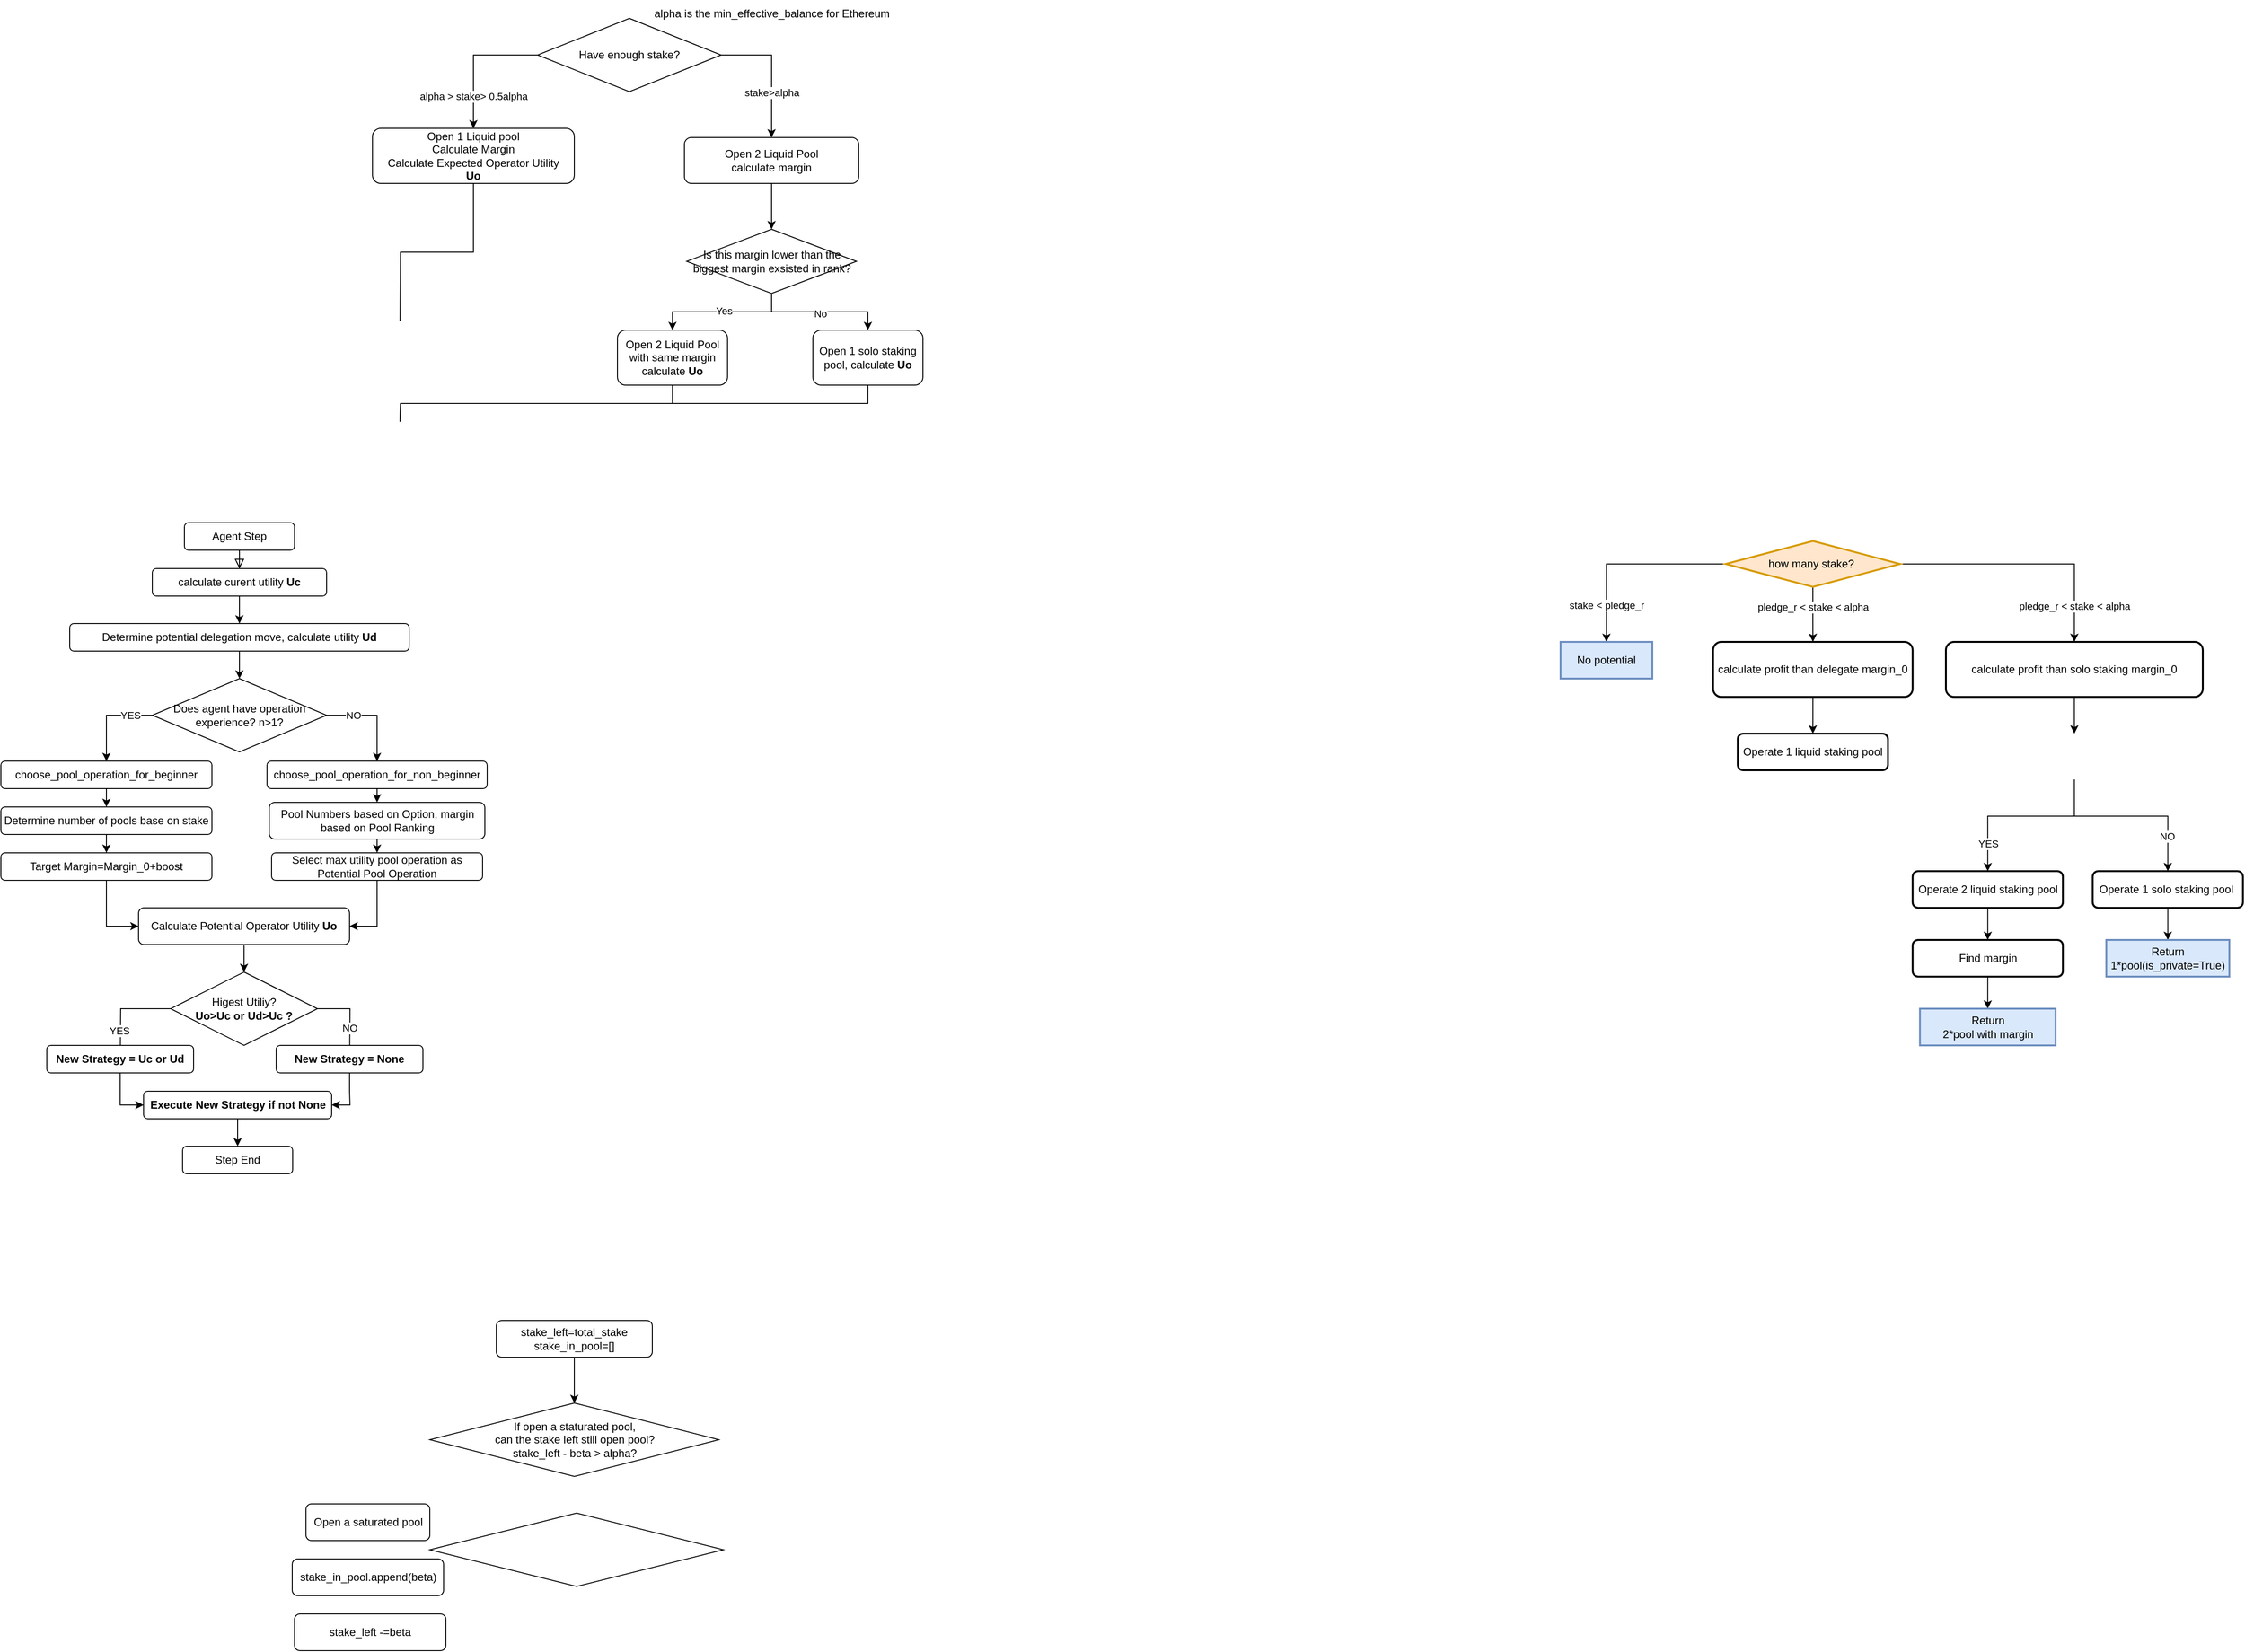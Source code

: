 <mxfile version="21.6.8" type="github">
  <diagram id="C5RBs43oDa-KdzZeNtuy" name="Page-1">
    <mxGraphModel dx="2177" dy="1310" grid="1" gridSize="10" guides="1" tooltips="1" connect="1" arrows="1" fold="1" page="1" pageScale="1" pageWidth="3300" pageHeight="2339" math="0" shadow="0">
      <root>
        <mxCell id="WIyWlLk6GJQsqaUBKTNV-0" />
        <mxCell id="WIyWlLk6GJQsqaUBKTNV-1" parent="WIyWlLk6GJQsqaUBKTNV-0" />
        <mxCell id="WIyWlLk6GJQsqaUBKTNV-2" value="" style="rounded=0;html=1;jettySize=auto;orthogonalLoop=1;fontSize=11;endArrow=block;endFill=0;endSize=8;strokeWidth=1;shadow=0;labelBackgroundColor=none;edgeStyle=orthogonalEdgeStyle;entryX=0.5;entryY=0;entryDx=0;entryDy=0;" parent="WIyWlLk6GJQsqaUBKTNV-1" source="WIyWlLk6GJQsqaUBKTNV-3" target="a9UgPh2QfmWiCxSZH3iU-0" edge="1">
          <mxGeometry relative="1" as="geometry" />
        </mxCell>
        <mxCell id="WIyWlLk6GJQsqaUBKTNV-3" value="Agent Step" style="rounded=1;whiteSpace=wrap;html=1;fontSize=12;glass=0;strokeWidth=1;shadow=0;" parent="WIyWlLk6GJQsqaUBKTNV-1" vertex="1">
          <mxGeometry x="580" y="630" width="120" height="30" as="geometry" />
        </mxCell>
        <mxCell id="a9UgPh2QfmWiCxSZH3iU-2" style="edgeStyle=orthogonalEdgeStyle;rounded=0;orthogonalLoop=1;jettySize=auto;html=1;exitX=0.5;exitY=1;exitDx=0;exitDy=0;entryX=0.5;entryY=0;entryDx=0;entryDy=0;" parent="WIyWlLk6GJQsqaUBKTNV-1" source="a9UgPh2QfmWiCxSZH3iU-0" target="a9UgPh2QfmWiCxSZH3iU-1" edge="1">
          <mxGeometry relative="1" as="geometry" />
        </mxCell>
        <mxCell id="a9UgPh2QfmWiCxSZH3iU-0" value="calculate curent utility&amp;nbsp;&lt;b&gt;Uc&lt;/b&gt;" style="rounded=1;whiteSpace=wrap;html=1;" parent="WIyWlLk6GJQsqaUBKTNV-1" vertex="1">
          <mxGeometry x="545" y="680" width="190" height="30" as="geometry" />
        </mxCell>
        <mxCell id="a9UgPh2QfmWiCxSZH3iU-33" value="" style="edgeStyle=orthogonalEdgeStyle;rounded=0;orthogonalLoop=1;jettySize=auto;html=1;" parent="WIyWlLk6GJQsqaUBKTNV-1" source="a9UgPh2QfmWiCxSZH3iU-1" target="a9UgPh2QfmWiCxSZH3iU-4" edge="1">
          <mxGeometry relative="1" as="geometry" />
        </mxCell>
        <mxCell id="a9UgPh2QfmWiCxSZH3iU-1" value="Determine potential delegation move, calculate utility&amp;nbsp;&lt;b&gt;Ud&lt;/b&gt;" style="rounded=1;whiteSpace=wrap;html=1;" parent="WIyWlLk6GJQsqaUBKTNV-1" vertex="1">
          <mxGeometry x="455" y="740" width="370" height="30" as="geometry" />
        </mxCell>
        <mxCell id="UEYxBKMdJsBArP-yisD0-56" style="edgeStyle=orthogonalEdgeStyle;rounded=0;orthogonalLoop=1;jettySize=auto;html=1;exitX=0;exitY=0.5;exitDx=0;exitDy=0;entryX=0.5;entryY=0;entryDx=0;entryDy=0;" edge="1" parent="WIyWlLk6GJQsqaUBKTNV-1" source="a9UgPh2QfmWiCxSZH3iU-4" target="UEYxBKMdJsBArP-yisD0-52">
          <mxGeometry relative="1" as="geometry" />
        </mxCell>
        <mxCell id="UEYxBKMdJsBArP-yisD0-57" value="YES" style="edgeLabel;html=1;align=center;verticalAlign=middle;resizable=0;points=[];" vertex="1" connectable="0" parent="UEYxBKMdJsBArP-yisD0-56">
          <mxGeometry x="-0.053" y="-1" relative="1" as="geometry">
            <mxPoint x="23" y="1" as="offset" />
          </mxGeometry>
        </mxCell>
        <mxCell id="UEYxBKMdJsBArP-yisD0-59" style="edgeStyle=orthogonalEdgeStyle;rounded=0;orthogonalLoop=1;jettySize=auto;html=1;exitX=1;exitY=0.5;exitDx=0;exitDy=0;entryX=0.5;entryY=0;entryDx=0;entryDy=0;" edge="1" parent="WIyWlLk6GJQsqaUBKTNV-1" source="a9UgPh2QfmWiCxSZH3iU-4" target="UEYxBKMdJsBArP-yisD0-58">
          <mxGeometry relative="1" as="geometry" />
        </mxCell>
        <mxCell id="UEYxBKMdJsBArP-yisD0-60" value="NO" style="edgeLabel;html=1;align=center;verticalAlign=middle;resizable=0;points=[];" vertex="1" connectable="0" parent="UEYxBKMdJsBArP-yisD0-59">
          <mxGeometry x="-0.611" y="3" relative="1" as="geometry">
            <mxPoint x="8" y="3" as="offset" />
          </mxGeometry>
        </mxCell>
        <mxCell id="a9UgPh2QfmWiCxSZH3iU-4" value="Does agent have operation &lt;br&gt;experience? n&amp;gt;1?" style="rhombus;whiteSpace=wrap;html=1;" parent="WIyWlLk6GJQsqaUBKTNV-1" vertex="1">
          <mxGeometry x="545" y="800" width="190" height="80" as="geometry" />
        </mxCell>
        <mxCell id="a9UgPh2QfmWiCxSZH3iU-11" style="edgeStyle=orthogonalEdgeStyle;rounded=0;orthogonalLoop=1;jettySize=auto;html=1;entryX=0.5;entryY=0;entryDx=0;entryDy=0;" parent="WIyWlLk6GJQsqaUBKTNV-1" source="a9UgPh2QfmWiCxSZH3iU-5" target="a9UgPh2QfmWiCxSZH3iU-10" edge="1">
          <mxGeometry relative="1" as="geometry">
            <Array as="points">
              <mxPoint x="895" y="120" />
              <mxPoint x="895" y="200" />
            </Array>
          </mxGeometry>
        </mxCell>
        <mxCell id="a9UgPh2QfmWiCxSZH3iU-13" value="alpha &amp;gt; stake&amp;gt; 0.5alpha" style="edgeLabel;html=1;align=center;verticalAlign=middle;resizable=0;points=[];" parent="a9UgPh2QfmWiCxSZH3iU-11" vertex="1" connectable="0">
          <mxGeometry x="0.026" y="1" relative="1" as="geometry">
            <mxPoint x="-1" y="38" as="offset" />
          </mxGeometry>
        </mxCell>
        <mxCell id="a9UgPh2QfmWiCxSZH3iU-15" style="edgeStyle=orthogonalEdgeStyle;rounded=0;orthogonalLoop=1;jettySize=auto;html=1;exitX=1;exitY=0.5;exitDx=0;exitDy=0;" parent="WIyWlLk6GJQsqaUBKTNV-1" source="a9UgPh2QfmWiCxSZH3iU-5" target="a9UgPh2QfmWiCxSZH3iU-6" edge="1">
          <mxGeometry relative="1" as="geometry" />
        </mxCell>
        <mxCell id="a9UgPh2QfmWiCxSZH3iU-16" value="stake&amp;gt;alpha" style="edgeLabel;html=1;align=center;verticalAlign=middle;resizable=0;points=[];" parent="a9UgPh2QfmWiCxSZH3iU-15" vertex="1" connectable="0">
          <mxGeometry x="0.453" relative="1" as="geometry">
            <mxPoint y="-10" as="offset" />
          </mxGeometry>
        </mxCell>
        <mxCell id="a9UgPh2QfmWiCxSZH3iU-5" value="Have enough stake?" style="rhombus;whiteSpace=wrap;html=1;" parent="WIyWlLk6GJQsqaUBKTNV-1" vertex="1">
          <mxGeometry x="965" y="80" width="200" height="80" as="geometry" />
        </mxCell>
        <mxCell id="a9UgPh2QfmWiCxSZH3iU-25" value="" style="edgeStyle=orthogonalEdgeStyle;rounded=0;orthogonalLoop=1;jettySize=auto;html=1;" parent="WIyWlLk6GJQsqaUBKTNV-1" source="a9UgPh2QfmWiCxSZH3iU-6" target="a9UgPh2QfmWiCxSZH3iU-23" edge="1">
          <mxGeometry relative="1" as="geometry" />
        </mxCell>
        <mxCell id="a9UgPh2QfmWiCxSZH3iU-6" value="Open 2 Liquid Pool&lt;br&gt;calculate margin" style="rounded=1;whiteSpace=wrap;html=1;" parent="WIyWlLk6GJQsqaUBKTNV-1" vertex="1">
          <mxGeometry x="1125" y="210" width="190" height="50" as="geometry" />
        </mxCell>
        <mxCell id="a9UgPh2QfmWiCxSZH3iU-59" style="edgeStyle=orthogonalEdgeStyle;rounded=0;orthogonalLoop=1;jettySize=auto;html=1;exitX=0.5;exitY=1;exitDx=0;exitDy=0;endArrow=none;endFill=0;" parent="WIyWlLk6GJQsqaUBKTNV-1" source="a9UgPh2QfmWiCxSZH3iU-10" edge="1">
          <mxGeometry relative="1" as="geometry">
            <mxPoint x="815" y="410" as="targetPoint" />
          </mxGeometry>
        </mxCell>
        <mxCell id="a9UgPh2QfmWiCxSZH3iU-10" value="&lt;font style=&quot;font-size: 12px;&quot;&gt;&lt;font style=&quot;font-size: 12px;&quot;&gt;Open 1 Liquid pool&lt;br&gt;Calculate Margin&lt;br&gt;Calculate Expected Operator Utility &lt;br&gt;&lt;/font&gt;&lt;b&gt;Uo&lt;/b&gt;&lt;/font&gt;" style="rounded=1;whiteSpace=wrap;html=1;" parent="WIyWlLk6GJQsqaUBKTNV-1" vertex="1">
          <mxGeometry x="785" y="200" width="220" height="60" as="geometry" />
        </mxCell>
        <mxCell id="a9UgPh2QfmWiCxSZH3iU-28" value="" style="edgeStyle=orthogonalEdgeStyle;rounded=0;orthogonalLoop=1;jettySize=auto;html=1;" parent="WIyWlLk6GJQsqaUBKTNV-1" source="a9UgPh2QfmWiCxSZH3iU-23" target="a9UgPh2QfmWiCxSZH3iU-27" edge="1">
          <mxGeometry relative="1" as="geometry" />
        </mxCell>
        <mxCell id="a9UgPh2QfmWiCxSZH3iU-30" value="No" style="edgeLabel;html=1;align=center;verticalAlign=middle;resizable=0;points=[];" parent="a9UgPh2QfmWiCxSZH3iU-28" vertex="1" connectable="0">
          <mxGeometry x="0.001" y="-2" relative="1" as="geometry">
            <mxPoint as="offset" />
          </mxGeometry>
        </mxCell>
        <mxCell id="a9UgPh2QfmWiCxSZH3iU-29" style="edgeStyle=orthogonalEdgeStyle;rounded=0;orthogonalLoop=1;jettySize=auto;html=1;exitX=0.5;exitY=1;exitDx=0;exitDy=0;entryX=0.5;entryY=0;entryDx=0;entryDy=0;" parent="WIyWlLk6GJQsqaUBKTNV-1" source="a9UgPh2QfmWiCxSZH3iU-23" target="a9UgPh2QfmWiCxSZH3iU-26" edge="1">
          <mxGeometry relative="1" as="geometry" />
        </mxCell>
        <mxCell id="a9UgPh2QfmWiCxSZH3iU-31" value="Yes" style="edgeLabel;html=1;align=center;verticalAlign=middle;resizable=0;points=[];" parent="a9UgPh2QfmWiCxSZH3iU-29" vertex="1" connectable="0">
          <mxGeometry x="-0.018" y="-1" relative="1" as="geometry">
            <mxPoint as="offset" />
          </mxGeometry>
        </mxCell>
        <mxCell id="a9UgPh2QfmWiCxSZH3iU-23" value="Is this margin lower than the biggest margin exsisted in rank?" style="rhombus;whiteSpace=wrap;html=1;" parent="WIyWlLk6GJQsqaUBKTNV-1" vertex="1">
          <mxGeometry x="1127.5" y="310" width="185" height="70" as="geometry" />
        </mxCell>
        <mxCell id="a9UgPh2QfmWiCxSZH3iU-55" style="edgeStyle=orthogonalEdgeStyle;rounded=0;orthogonalLoop=1;jettySize=auto;html=1;exitX=0.5;exitY=1;exitDx=0;exitDy=0;horizontal=1;startArrow=none;startFill=0;endArrow=none;endFill=0;" parent="WIyWlLk6GJQsqaUBKTNV-1" source="a9UgPh2QfmWiCxSZH3iU-26" edge="1">
          <mxGeometry relative="1" as="geometry">
            <mxPoint x="815" y="520" as="targetPoint" />
          </mxGeometry>
        </mxCell>
        <mxCell id="a9UgPh2QfmWiCxSZH3iU-26" value="Open 2 Liquid Pool with same margin&lt;br&gt;calculate &lt;b&gt;Uo&lt;/b&gt;" style="rounded=1;whiteSpace=wrap;html=1;" parent="WIyWlLk6GJQsqaUBKTNV-1" vertex="1">
          <mxGeometry x="1052" y="420" width="120" height="60" as="geometry" />
        </mxCell>
        <mxCell id="a9UgPh2QfmWiCxSZH3iU-57" style="edgeStyle=orthogonalEdgeStyle;rounded=0;orthogonalLoop=1;jettySize=auto;html=1;exitX=0.5;exitY=1;exitDx=0;exitDy=0;endArrow=none;endFill=0;" parent="WIyWlLk6GJQsqaUBKTNV-1" source="a9UgPh2QfmWiCxSZH3iU-27" edge="1">
          <mxGeometry relative="1" as="geometry">
            <mxPoint x="815" y="520" as="targetPoint" />
          </mxGeometry>
        </mxCell>
        <mxCell id="a9UgPh2QfmWiCxSZH3iU-27" value="Open 1 solo staking pool, calculate &lt;b&gt;Uo&lt;/b&gt;" style="rounded=1;whiteSpace=wrap;html=1;" parent="WIyWlLk6GJQsqaUBKTNV-1" vertex="1">
          <mxGeometry x="1265" y="420" width="120" height="60" as="geometry" />
        </mxCell>
        <mxCell id="a9UgPh2QfmWiCxSZH3iU-38" style="edgeStyle=orthogonalEdgeStyle;rounded=0;orthogonalLoop=1;jettySize=auto;html=1;entryX=0.5;entryY=0;entryDx=0;entryDy=0;" parent="WIyWlLk6GJQsqaUBKTNV-1" edge="1">
          <mxGeometry relative="1" as="geometry">
            <mxPoint x="640" y="920" as="sourcePoint" />
            <mxPoint x="640" y="920" as="targetPoint" />
          </mxGeometry>
        </mxCell>
        <mxCell id="UEYxBKMdJsBArP-yisD0-64" style="edgeStyle=orthogonalEdgeStyle;rounded=0;orthogonalLoop=1;jettySize=auto;html=1;exitX=0.5;exitY=1;exitDx=0;exitDy=0;entryX=0.5;entryY=0;entryDx=0;entryDy=0;" edge="1" parent="WIyWlLk6GJQsqaUBKTNV-1" source="a9UgPh2QfmWiCxSZH3iU-46" target="a9UgPh2QfmWiCxSZH3iU-52">
          <mxGeometry relative="1" as="geometry" />
        </mxCell>
        <mxCell id="a9UgPh2QfmWiCxSZH3iU-46" value="Calculate Potential Operator Utility &lt;b&gt;Uo&lt;/b&gt;" style="rounded=1;whiteSpace=wrap;html=1;" parent="WIyWlLk6GJQsqaUBKTNV-1" vertex="1">
          <mxGeometry x="530" y="1050" width="230" height="40" as="geometry" />
        </mxCell>
        <mxCell id="UEYxBKMdJsBArP-yisD0-81" style="edgeStyle=orthogonalEdgeStyle;rounded=0;orthogonalLoop=1;jettySize=auto;html=1;exitX=0;exitY=0.5;exitDx=0;exitDy=0;" edge="1" parent="WIyWlLk6GJQsqaUBKTNV-1" source="a9UgPh2QfmWiCxSZH3iU-52">
          <mxGeometry relative="1" as="geometry">
            <mxPoint x="510" y="1225" as="targetPoint" />
          </mxGeometry>
        </mxCell>
        <mxCell id="UEYxBKMdJsBArP-yisD0-83" value="YES" style="edgeLabel;html=1;align=center;verticalAlign=middle;resizable=0;points=[];" vertex="1" connectable="0" parent="UEYxBKMdJsBArP-yisD0-81">
          <mxGeometry x="0.525" y="-1" relative="1" as="geometry">
            <mxPoint y="-13" as="offset" />
          </mxGeometry>
        </mxCell>
        <mxCell id="UEYxBKMdJsBArP-yisD0-82" style="edgeStyle=orthogonalEdgeStyle;rounded=0;orthogonalLoop=1;jettySize=auto;html=1;exitX=1;exitY=0.5;exitDx=0;exitDy=0;" edge="1" parent="WIyWlLk6GJQsqaUBKTNV-1" source="a9UgPh2QfmWiCxSZH3iU-52">
          <mxGeometry relative="1" as="geometry">
            <mxPoint x="760" y="1225" as="targetPoint" />
          </mxGeometry>
        </mxCell>
        <mxCell id="UEYxBKMdJsBArP-yisD0-84" value="NO" style="edgeLabel;html=1;align=center;verticalAlign=middle;resizable=0;points=[];" vertex="1" connectable="0" parent="UEYxBKMdJsBArP-yisD0-82">
          <mxGeometry x="0.372" relative="1" as="geometry">
            <mxPoint y="-13" as="offset" />
          </mxGeometry>
        </mxCell>
        <mxCell id="a9UgPh2QfmWiCxSZH3iU-52" value="Higest Utiliy?&lt;br&gt;&lt;b&gt;Uo&amp;gt;Uc or Ud&amp;gt;Uc ?&lt;/b&gt;" style="rhombus;whiteSpace=wrap;html=1;" parent="WIyWlLk6GJQsqaUBKTNV-1" vertex="1">
          <mxGeometry x="565" y="1120" width="160" height="80" as="geometry" />
        </mxCell>
        <mxCell id="a9UgPh2QfmWiCxSZH3iU-60" value="alpha is the min_effective_balance for Ethereum" style="text;html=1;align=center;verticalAlign=middle;resizable=0;points=[];autosize=1;strokeColor=none;fillColor=none;" parent="WIyWlLk6GJQsqaUBKTNV-1" vertex="1">
          <mxGeometry x="1080" y="60" width="280" height="30" as="geometry" />
        </mxCell>
        <mxCell id="UEYxBKMdJsBArP-yisD0-103" style="edgeStyle=orthogonalEdgeStyle;rounded=0;orthogonalLoop=1;jettySize=auto;html=1;exitX=0.5;exitY=1;exitDx=0;exitDy=0;entryX=0;entryY=0.5;entryDx=0;entryDy=0;" edge="1" parent="WIyWlLk6GJQsqaUBKTNV-1" source="a9UgPh2QfmWiCxSZH3iU-62" target="UEYxBKMdJsBArP-yisD0-66">
          <mxGeometry relative="1" as="geometry" />
        </mxCell>
        <mxCell id="a9UgPh2QfmWiCxSZH3iU-62" value="&lt;b&gt;New Strategy = Uc or Ud&lt;/b&gt;" style="rounded=1;whiteSpace=wrap;html=1;" parent="WIyWlLk6GJQsqaUBKTNV-1" vertex="1">
          <mxGeometry x="430" y="1200" width="160" height="30" as="geometry" />
        </mxCell>
        <mxCell id="UEYxBKMdJsBArP-yisD0-3" value="" style="edgeStyle=orthogonalEdgeStyle;rounded=0;orthogonalLoop=1;jettySize=auto;html=1;" edge="1" parent="WIyWlLk6GJQsqaUBKTNV-1" source="UEYxBKMdJsBArP-yisD0-1" target="UEYxBKMdJsBArP-yisD0-2">
          <mxGeometry relative="1" as="geometry" />
        </mxCell>
        <mxCell id="UEYxBKMdJsBArP-yisD0-6" value="stake &amp;lt; pledge_r" style="edgeLabel;html=1;align=center;verticalAlign=middle;resizable=0;points=[];" vertex="1" connectable="0" parent="UEYxBKMdJsBArP-yisD0-3">
          <mxGeometry x="0.623" relative="1" as="geometry">
            <mxPoint as="offset" />
          </mxGeometry>
        </mxCell>
        <mxCell id="UEYxBKMdJsBArP-yisD0-7" style="edgeStyle=orthogonalEdgeStyle;rounded=0;orthogonalLoop=1;jettySize=auto;html=1;exitX=0.5;exitY=1;exitDx=0;exitDy=0;exitPerimeter=0;" edge="1" parent="WIyWlLk6GJQsqaUBKTNV-1" source="UEYxBKMdJsBArP-yisD0-1" target="UEYxBKMdJsBArP-yisD0-4">
          <mxGeometry relative="1" as="geometry" />
        </mxCell>
        <mxCell id="UEYxBKMdJsBArP-yisD0-8" value="pledge_r &amp;lt; stake &amp;lt; alpha" style="edgeLabel;html=1;align=center;verticalAlign=middle;resizable=0;points=[];" vertex="1" connectable="0" parent="UEYxBKMdJsBArP-yisD0-7">
          <mxGeometry x="-0.286" relative="1" as="geometry">
            <mxPoint as="offset" />
          </mxGeometry>
        </mxCell>
        <mxCell id="UEYxBKMdJsBArP-yisD0-9" style="edgeStyle=orthogonalEdgeStyle;rounded=0;orthogonalLoop=1;jettySize=auto;html=1;exitX=1;exitY=0.5;exitDx=0;exitDy=0;exitPerimeter=0;entryX=0.5;entryY=0;entryDx=0;entryDy=0;" edge="1" parent="WIyWlLk6GJQsqaUBKTNV-1" source="UEYxBKMdJsBArP-yisD0-1" target="UEYxBKMdJsBArP-yisD0-5">
          <mxGeometry relative="1" as="geometry" />
        </mxCell>
        <mxCell id="UEYxBKMdJsBArP-yisD0-10" value="pledge_r &amp;lt; stake &amp;lt; alpha" style="edgeLabel;html=1;align=center;verticalAlign=middle;resizable=0;points=[];" vertex="1" connectable="0" parent="UEYxBKMdJsBArP-yisD0-9">
          <mxGeometry x="0.538" y="-3" relative="1" as="geometry">
            <mxPoint x="3" y="24" as="offset" />
          </mxGeometry>
        </mxCell>
        <mxCell id="UEYxBKMdJsBArP-yisD0-1" value="how many stake?&amp;nbsp;" style="strokeWidth=2;html=1;shape=mxgraph.flowchart.decision;whiteSpace=wrap;fillColor=#ffe6cc;strokeColor=#d79b00;" vertex="1" parent="WIyWlLk6GJQsqaUBKTNV-1">
          <mxGeometry x="2260" y="650" width="190" height="50" as="geometry" />
        </mxCell>
        <mxCell id="UEYxBKMdJsBArP-yisD0-2" value="No potential" style="whiteSpace=wrap;html=1;strokeWidth=2;fillColor=#dae8fc;strokeColor=#6c8ebf;" vertex="1" parent="WIyWlLk6GJQsqaUBKTNV-1">
          <mxGeometry x="2080" y="760" width="100" height="40" as="geometry" />
        </mxCell>
        <mxCell id="UEYxBKMdJsBArP-yisD0-15" style="edgeStyle=orthogonalEdgeStyle;rounded=0;orthogonalLoop=1;jettySize=auto;html=1;" edge="1" parent="WIyWlLk6GJQsqaUBKTNV-1" source="UEYxBKMdJsBArP-yisD0-4">
          <mxGeometry relative="1" as="geometry">
            <mxPoint x="2355" y="860" as="targetPoint" />
          </mxGeometry>
        </mxCell>
        <mxCell id="UEYxBKMdJsBArP-yisD0-4" value="calculate profit than delegate margin_0" style="whiteSpace=wrap;html=1;strokeWidth=2;rounded=1;" vertex="1" parent="WIyWlLk6GJQsqaUBKTNV-1">
          <mxGeometry x="2246.25" y="760" width="217.5" height="60" as="geometry" />
        </mxCell>
        <mxCell id="UEYxBKMdJsBArP-yisD0-16" style="edgeStyle=orthogonalEdgeStyle;rounded=0;orthogonalLoop=1;jettySize=auto;html=1;entryX=0.5;entryY=0;entryDx=0;entryDy=0;entryPerimeter=0;" edge="1" parent="WIyWlLk6GJQsqaUBKTNV-1" source="UEYxBKMdJsBArP-yisD0-5">
          <mxGeometry relative="1" as="geometry">
            <mxPoint x="2640" y="860" as="targetPoint" />
          </mxGeometry>
        </mxCell>
        <mxCell id="UEYxBKMdJsBArP-yisD0-5" value="calculate profit than solo staking margin_0" style="whiteSpace=wrap;html=1;strokeWidth=2;rounded=1;" vertex="1" parent="WIyWlLk6GJQsqaUBKTNV-1">
          <mxGeometry x="2500" y="760" width="280" height="60" as="geometry" />
        </mxCell>
        <mxCell id="UEYxBKMdJsBArP-yisD0-24" style="edgeStyle=orthogonalEdgeStyle;rounded=0;orthogonalLoop=1;jettySize=auto;html=1;entryX=0.5;entryY=0;entryDx=0;entryDy=0;" edge="1" parent="WIyWlLk6GJQsqaUBKTNV-1" target="UEYxBKMdJsBArP-yisD0-23">
          <mxGeometry relative="1" as="geometry">
            <mxPoint x="2640" y="910.0" as="sourcePoint" />
            <Array as="points">
              <mxPoint x="2640" y="950" />
              <mxPoint x="2546" y="950" />
            </Array>
          </mxGeometry>
        </mxCell>
        <mxCell id="UEYxBKMdJsBArP-yisD0-25" value="YES" style="edgeLabel;html=1;align=center;verticalAlign=middle;resizable=0;points=[];" vertex="1" connectable="0" parent="UEYxBKMdJsBArP-yisD0-24">
          <mxGeometry x="-0.259" y="2" relative="1" as="geometry">
            <mxPoint x="-62" y="28" as="offset" />
          </mxGeometry>
        </mxCell>
        <mxCell id="UEYxBKMdJsBArP-yisD0-30" style="edgeStyle=orthogonalEdgeStyle;rounded=0;orthogonalLoop=1;jettySize=auto;html=1;exitX=0.5;exitY=1;exitDx=0;exitDy=0;exitPerimeter=0;entryX=0.5;entryY=0;entryDx=0;entryDy=0;" edge="1" parent="WIyWlLk6GJQsqaUBKTNV-1" target="UEYxBKMdJsBArP-yisD0-27">
          <mxGeometry relative="1" as="geometry">
            <mxPoint x="2640" y="910.0" as="sourcePoint" />
            <Array as="points">
              <mxPoint x="2640" y="950" />
              <mxPoint x="2742" y="950" />
            </Array>
          </mxGeometry>
        </mxCell>
        <mxCell id="UEYxBKMdJsBArP-yisD0-31" value="NO" style="edgeLabel;html=1;align=center;verticalAlign=middle;resizable=0;points=[];" vertex="1" connectable="0" parent="UEYxBKMdJsBArP-yisD0-30">
          <mxGeometry x="0.627" y="-1" relative="1" as="geometry">
            <mxPoint as="offset" />
          </mxGeometry>
        </mxCell>
        <mxCell id="UEYxBKMdJsBArP-yisD0-17" value="Operate 1 liquid staking pool" style="whiteSpace=wrap;html=1;strokeWidth=2;rounded=1;" vertex="1" parent="WIyWlLk6GJQsqaUBKTNV-1">
          <mxGeometry x="2273.12" y="860" width="163.75" height="40" as="geometry" />
        </mxCell>
        <mxCell id="UEYxBKMdJsBArP-yisD0-37" style="edgeStyle=orthogonalEdgeStyle;rounded=0;orthogonalLoop=1;jettySize=auto;html=1;exitX=0.5;exitY=1;exitDx=0;exitDy=0;entryX=0.5;entryY=0;entryDx=0;entryDy=0;" edge="1" parent="WIyWlLk6GJQsqaUBKTNV-1" source="UEYxBKMdJsBArP-yisD0-23" target="UEYxBKMdJsBArP-yisD0-35">
          <mxGeometry relative="1" as="geometry" />
        </mxCell>
        <mxCell id="UEYxBKMdJsBArP-yisD0-23" value="Operate 2 liquid staking pool" style="whiteSpace=wrap;html=1;strokeWidth=2;rounded=1;" vertex="1" parent="WIyWlLk6GJQsqaUBKTNV-1">
          <mxGeometry x="2463.75" y="1010" width="163.75" height="40" as="geometry" />
        </mxCell>
        <mxCell id="UEYxBKMdJsBArP-yisD0-41" style="edgeStyle=orthogonalEdgeStyle;rounded=0;orthogonalLoop=1;jettySize=auto;html=1;exitX=0.5;exitY=1;exitDx=0;exitDy=0;entryX=0.5;entryY=0;entryDx=0;entryDy=0;" edge="1" parent="WIyWlLk6GJQsqaUBKTNV-1" source="UEYxBKMdJsBArP-yisD0-27" target="UEYxBKMdJsBArP-yisD0-40">
          <mxGeometry relative="1" as="geometry" />
        </mxCell>
        <mxCell id="UEYxBKMdJsBArP-yisD0-27" value="Operate 1 solo staking pool&amp;nbsp;" style="whiteSpace=wrap;html=1;strokeWidth=2;rounded=1;" vertex="1" parent="WIyWlLk6GJQsqaUBKTNV-1">
          <mxGeometry x="2660" y="1010" width="163.75" height="40" as="geometry" />
        </mxCell>
        <mxCell id="UEYxBKMdJsBArP-yisD0-42" style="edgeStyle=orthogonalEdgeStyle;rounded=0;orthogonalLoop=1;jettySize=auto;html=1;exitX=0.5;exitY=1;exitDx=0;exitDy=0;" edge="1" parent="WIyWlLk6GJQsqaUBKTNV-1" source="UEYxBKMdJsBArP-yisD0-35" target="UEYxBKMdJsBArP-yisD0-38">
          <mxGeometry relative="1" as="geometry" />
        </mxCell>
        <mxCell id="UEYxBKMdJsBArP-yisD0-35" value="Find margin" style="whiteSpace=wrap;html=1;strokeWidth=2;rounded=1;" vertex="1" parent="WIyWlLk6GJQsqaUBKTNV-1">
          <mxGeometry x="2463.75" y="1085" width="163.75" height="40" as="geometry" />
        </mxCell>
        <mxCell id="UEYxBKMdJsBArP-yisD0-38" value="Return&lt;br&gt;2*pool with margin" style="whiteSpace=wrap;html=1;strokeWidth=2;rounded=0;fillColor=#dae8fc;strokeColor=#6c8ebf;" vertex="1" parent="WIyWlLk6GJQsqaUBKTNV-1">
          <mxGeometry x="2471.72" y="1160" width="147.81" height="40" as="geometry" />
        </mxCell>
        <mxCell id="UEYxBKMdJsBArP-yisD0-40" value="Return&lt;br&gt;1*pool(is_private=True)" style="whiteSpace=wrap;html=1;strokeWidth=2;rounded=0;fillColor=#dae8fc;strokeColor=#6c8ebf;" vertex="1" parent="WIyWlLk6GJQsqaUBKTNV-1">
          <mxGeometry x="2674.84" y="1085" width="134.07" height="40" as="geometry" />
        </mxCell>
        <mxCell id="UEYxBKMdJsBArP-yisD0-96" style="edgeStyle=orthogonalEdgeStyle;rounded=0;orthogonalLoop=1;jettySize=auto;html=1;exitX=0.5;exitY=1;exitDx=0;exitDy=0;entryX=0.5;entryY=0;entryDx=0;entryDy=0;" edge="1" parent="WIyWlLk6GJQsqaUBKTNV-1" source="UEYxBKMdJsBArP-yisD0-52" target="UEYxBKMdJsBArP-yisD0-92">
          <mxGeometry relative="1" as="geometry" />
        </mxCell>
        <mxCell id="UEYxBKMdJsBArP-yisD0-52" value="choose_pool_operation_for_beginner" style="rounded=1;whiteSpace=wrap;html=1;align=center;" vertex="1" parent="WIyWlLk6GJQsqaUBKTNV-1">
          <mxGeometry x="380" y="890" width="230" height="30" as="geometry" />
        </mxCell>
        <mxCell id="UEYxBKMdJsBArP-yisD0-98" style="edgeStyle=orthogonalEdgeStyle;rounded=0;orthogonalLoop=1;jettySize=auto;html=1;exitX=0.5;exitY=1;exitDx=0;exitDy=0;entryX=0.5;entryY=0;entryDx=0;entryDy=0;" edge="1" parent="WIyWlLk6GJQsqaUBKTNV-1" source="UEYxBKMdJsBArP-yisD0-58" target="UEYxBKMdJsBArP-yisD0-94">
          <mxGeometry relative="1" as="geometry" />
        </mxCell>
        <mxCell id="UEYxBKMdJsBArP-yisD0-58" value="choose_pool_operation_for_non_beginner" style="rounded=1;whiteSpace=wrap;html=1;align=center;" vertex="1" parent="WIyWlLk6GJQsqaUBKTNV-1">
          <mxGeometry x="670" y="890" width="240" height="30" as="geometry" />
        </mxCell>
        <mxCell id="UEYxBKMdJsBArP-yisD0-91" style="edgeStyle=orthogonalEdgeStyle;rounded=0;orthogonalLoop=1;jettySize=auto;html=1;exitX=0.5;exitY=1;exitDx=0;exitDy=0;" edge="1" parent="WIyWlLk6GJQsqaUBKTNV-1" source="UEYxBKMdJsBArP-yisD0-66" target="UEYxBKMdJsBArP-yisD0-86">
          <mxGeometry relative="1" as="geometry" />
        </mxCell>
        <mxCell id="UEYxBKMdJsBArP-yisD0-66" value="&lt;b&gt;Execute New Strategy if not None&lt;/b&gt;" style="rounded=1;whiteSpace=wrap;html=1;" vertex="1" parent="WIyWlLk6GJQsqaUBKTNV-1">
          <mxGeometry x="535.5" y="1250" width="205" height="30" as="geometry" />
        </mxCell>
        <mxCell id="UEYxBKMdJsBArP-yisD0-73" style="edgeStyle=orthogonalEdgeStyle;rounded=0;orthogonalLoop=1;jettySize=auto;html=1;entryX=0.5;entryY=0;entryDx=0;entryDy=0;" edge="1" parent="WIyWlLk6GJQsqaUBKTNV-1" source="UEYxBKMdJsBArP-yisD0-68" target="UEYxBKMdJsBArP-yisD0-71">
          <mxGeometry relative="1" as="geometry" />
        </mxCell>
        <mxCell id="UEYxBKMdJsBArP-yisD0-68" value="stake_left=total_stake&lt;br&gt;stake_in_pool=[]" style="rounded=1;whiteSpace=wrap;html=1;" vertex="1" parent="WIyWlLk6GJQsqaUBKTNV-1">
          <mxGeometry x="920" y="1500" width="170" height="40" as="geometry" />
        </mxCell>
        <mxCell id="UEYxBKMdJsBArP-yisD0-71" value="If open a staturated pool, &lt;br&gt;can the stake left still open pool?&lt;br style=&quot;border-color: var(--border-color);&quot;&gt;stake_left - beta &amp;gt; alpha?" style="rhombus;whiteSpace=wrap;html=1;" vertex="1" parent="WIyWlLk6GJQsqaUBKTNV-1">
          <mxGeometry x="847.5" y="1590" width="315" height="80" as="geometry" />
        </mxCell>
        <mxCell id="UEYxBKMdJsBArP-yisD0-74" value="Open a saturated pool" style="rounded=1;whiteSpace=wrap;html=1;" vertex="1" parent="WIyWlLk6GJQsqaUBKTNV-1">
          <mxGeometry x="712.5" y="1700" width="135" height="40" as="geometry" />
        </mxCell>
        <mxCell id="UEYxBKMdJsBArP-yisD0-75" value="stake_in_pool.append(beta)" style="rounded=1;whiteSpace=wrap;html=1;" vertex="1" parent="WIyWlLk6GJQsqaUBKTNV-1">
          <mxGeometry x="697.5" y="1760" width="165" height="40" as="geometry" />
        </mxCell>
        <mxCell id="UEYxBKMdJsBArP-yisD0-76" value="stake_left -=beta" style="rounded=1;whiteSpace=wrap;html=1;" vertex="1" parent="WIyWlLk6GJQsqaUBKTNV-1">
          <mxGeometry x="700" y="1820" width="165" height="40" as="geometry" />
        </mxCell>
        <mxCell id="UEYxBKMdJsBArP-yisD0-79" value="" style="rhombus;whiteSpace=wrap;html=1;" vertex="1" parent="WIyWlLk6GJQsqaUBKTNV-1">
          <mxGeometry x="847.5" y="1710" width="320" height="80" as="geometry" />
        </mxCell>
        <mxCell id="UEYxBKMdJsBArP-yisD0-107" style="edgeStyle=orthogonalEdgeStyle;rounded=0;orthogonalLoop=1;jettySize=auto;html=1;exitX=0.5;exitY=1;exitDx=0;exitDy=0;entryX=1;entryY=0.5;entryDx=0;entryDy=0;" edge="1" parent="WIyWlLk6GJQsqaUBKTNV-1" source="UEYxBKMdJsBArP-yisD0-80" target="UEYxBKMdJsBArP-yisD0-66">
          <mxGeometry relative="1" as="geometry" />
        </mxCell>
        <mxCell id="UEYxBKMdJsBArP-yisD0-80" value="&lt;b&gt;New Strategy = None&lt;/b&gt;" style="rounded=1;whiteSpace=wrap;html=1;" vertex="1" parent="WIyWlLk6GJQsqaUBKTNV-1">
          <mxGeometry x="680" y="1200" width="160" height="30" as="geometry" />
        </mxCell>
        <mxCell id="UEYxBKMdJsBArP-yisD0-86" value="Step End" style="rounded=1;whiteSpace=wrap;html=1;fontSize=12;glass=0;strokeWidth=1;shadow=0;" vertex="1" parent="WIyWlLk6GJQsqaUBKTNV-1">
          <mxGeometry x="578" y="1310" width="120" height="30" as="geometry" />
        </mxCell>
        <mxCell id="UEYxBKMdJsBArP-yisD0-97" style="edgeStyle=orthogonalEdgeStyle;rounded=0;orthogonalLoop=1;jettySize=auto;html=1;exitX=0.5;exitY=1;exitDx=0;exitDy=0;entryX=0.5;entryY=0;entryDx=0;entryDy=0;" edge="1" parent="WIyWlLk6GJQsqaUBKTNV-1" source="UEYxBKMdJsBArP-yisD0-92" target="UEYxBKMdJsBArP-yisD0-93">
          <mxGeometry relative="1" as="geometry" />
        </mxCell>
        <mxCell id="UEYxBKMdJsBArP-yisD0-92" value="Determine number of pools base on stake" style="rounded=1;whiteSpace=wrap;html=1;align=center;" vertex="1" parent="WIyWlLk6GJQsqaUBKTNV-1">
          <mxGeometry x="380" y="940" width="230" height="30" as="geometry" />
        </mxCell>
        <mxCell id="UEYxBKMdJsBArP-yisD0-102" style="edgeStyle=orthogonalEdgeStyle;rounded=0;orthogonalLoop=1;jettySize=auto;html=1;exitX=0.5;exitY=1;exitDx=0;exitDy=0;entryX=0;entryY=0.5;entryDx=0;entryDy=0;" edge="1" parent="WIyWlLk6GJQsqaUBKTNV-1" source="UEYxBKMdJsBArP-yisD0-93" target="a9UgPh2QfmWiCxSZH3iU-46">
          <mxGeometry relative="1" as="geometry" />
        </mxCell>
        <mxCell id="UEYxBKMdJsBArP-yisD0-93" value="Target Margin=Margin_0+boost" style="rounded=1;whiteSpace=wrap;html=1;align=center;" vertex="1" parent="WIyWlLk6GJQsqaUBKTNV-1">
          <mxGeometry x="380" y="990" width="230" height="30" as="geometry" />
        </mxCell>
        <mxCell id="UEYxBKMdJsBArP-yisD0-101" style="edgeStyle=orthogonalEdgeStyle;rounded=0;orthogonalLoop=1;jettySize=auto;html=1;exitX=0.5;exitY=1;exitDx=0;exitDy=0;entryX=0.5;entryY=0;entryDx=0;entryDy=0;" edge="1" parent="WIyWlLk6GJQsqaUBKTNV-1" source="UEYxBKMdJsBArP-yisD0-94" target="UEYxBKMdJsBArP-yisD0-95">
          <mxGeometry relative="1" as="geometry" />
        </mxCell>
        <mxCell id="UEYxBKMdJsBArP-yisD0-94" value="Pool Numbers based on Option, margin based on Pool Ranking" style="rounded=1;whiteSpace=wrap;html=1;align=center;" vertex="1" parent="WIyWlLk6GJQsqaUBKTNV-1">
          <mxGeometry x="672.5" y="935" width="235" height="40" as="geometry" />
        </mxCell>
        <mxCell id="UEYxBKMdJsBArP-yisD0-99" style="edgeStyle=orthogonalEdgeStyle;rounded=0;orthogonalLoop=1;jettySize=auto;html=1;entryX=1;entryY=0.5;entryDx=0;entryDy=0;" edge="1" parent="WIyWlLk6GJQsqaUBKTNV-1" source="UEYxBKMdJsBArP-yisD0-95" target="a9UgPh2QfmWiCxSZH3iU-46">
          <mxGeometry relative="1" as="geometry" />
        </mxCell>
        <mxCell id="UEYxBKMdJsBArP-yisD0-95" value="Select max utility pool operation as Potential Pool Operation" style="rounded=1;whiteSpace=wrap;html=1;align=center;" vertex="1" parent="WIyWlLk6GJQsqaUBKTNV-1">
          <mxGeometry x="675" y="990" width="230" height="30" as="geometry" />
        </mxCell>
      </root>
    </mxGraphModel>
  </diagram>
</mxfile>
